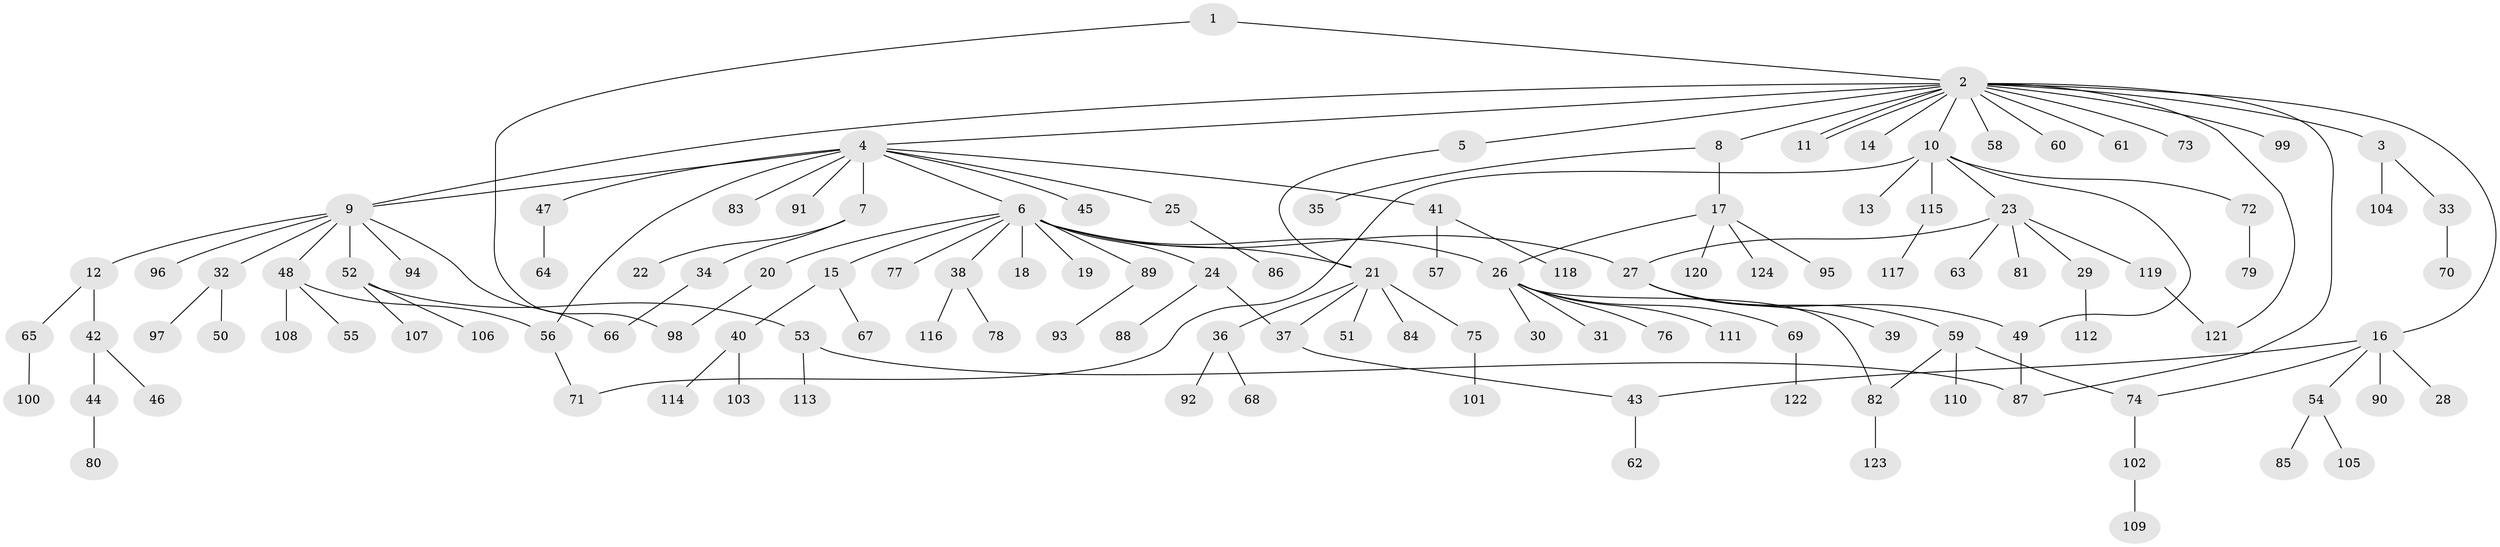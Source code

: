 // coarse degree distribution, {1: 0.8918918918918919, 4: 0.02702702702702703, 13: 0.02702702702702703, 22: 0.02702702702702703, 2: 0.02702702702702703}
// Generated by graph-tools (version 1.1) at 2025/50/03/04/25 21:50:54]
// undirected, 124 vertices, 140 edges
graph export_dot {
graph [start="1"]
  node [color=gray90,style=filled];
  1;
  2;
  3;
  4;
  5;
  6;
  7;
  8;
  9;
  10;
  11;
  12;
  13;
  14;
  15;
  16;
  17;
  18;
  19;
  20;
  21;
  22;
  23;
  24;
  25;
  26;
  27;
  28;
  29;
  30;
  31;
  32;
  33;
  34;
  35;
  36;
  37;
  38;
  39;
  40;
  41;
  42;
  43;
  44;
  45;
  46;
  47;
  48;
  49;
  50;
  51;
  52;
  53;
  54;
  55;
  56;
  57;
  58;
  59;
  60;
  61;
  62;
  63;
  64;
  65;
  66;
  67;
  68;
  69;
  70;
  71;
  72;
  73;
  74;
  75;
  76;
  77;
  78;
  79;
  80;
  81;
  82;
  83;
  84;
  85;
  86;
  87;
  88;
  89;
  90;
  91;
  92;
  93;
  94;
  95;
  96;
  97;
  98;
  99;
  100;
  101;
  102;
  103;
  104;
  105;
  106;
  107;
  108;
  109;
  110;
  111;
  112;
  113;
  114;
  115;
  116;
  117;
  118;
  119;
  120;
  121;
  122;
  123;
  124;
  1 -- 2;
  1 -- 98;
  2 -- 3;
  2 -- 4;
  2 -- 5;
  2 -- 8;
  2 -- 9;
  2 -- 10;
  2 -- 11;
  2 -- 11;
  2 -- 14;
  2 -- 16;
  2 -- 58;
  2 -- 60;
  2 -- 61;
  2 -- 73;
  2 -- 87;
  2 -- 99;
  2 -- 121;
  3 -- 33;
  3 -- 104;
  4 -- 6;
  4 -- 7;
  4 -- 9;
  4 -- 25;
  4 -- 41;
  4 -- 45;
  4 -- 47;
  4 -- 56;
  4 -- 83;
  4 -- 91;
  5 -- 21;
  6 -- 15;
  6 -- 18;
  6 -- 19;
  6 -- 20;
  6 -- 21;
  6 -- 24;
  6 -- 26;
  6 -- 27;
  6 -- 38;
  6 -- 77;
  6 -- 89;
  7 -- 22;
  7 -- 34;
  8 -- 17;
  8 -- 35;
  9 -- 12;
  9 -- 32;
  9 -- 48;
  9 -- 52;
  9 -- 66;
  9 -- 94;
  9 -- 96;
  10 -- 13;
  10 -- 23;
  10 -- 49;
  10 -- 71;
  10 -- 72;
  10 -- 115;
  12 -- 42;
  12 -- 65;
  15 -- 40;
  15 -- 67;
  16 -- 28;
  16 -- 43;
  16 -- 54;
  16 -- 74;
  16 -- 90;
  17 -- 26;
  17 -- 95;
  17 -- 120;
  17 -- 124;
  20 -- 98;
  21 -- 36;
  21 -- 37;
  21 -- 51;
  21 -- 75;
  21 -- 84;
  23 -- 27;
  23 -- 29;
  23 -- 63;
  23 -- 81;
  23 -- 119;
  24 -- 37;
  24 -- 88;
  25 -- 86;
  26 -- 30;
  26 -- 31;
  26 -- 69;
  26 -- 76;
  26 -- 82;
  26 -- 111;
  27 -- 39;
  27 -- 49;
  27 -- 59;
  29 -- 112;
  32 -- 50;
  32 -- 97;
  33 -- 70;
  34 -- 66;
  36 -- 68;
  36 -- 92;
  37 -- 43;
  38 -- 78;
  38 -- 116;
  40 -- 103;
  40 -- 114;
  41 -- 57;
  41 -- 118;
  42 -- 44;
  42 -- 46;
  43 -- 62;
  44 -- 80;
  47 -- 64;
  48 -- 55;
  48 -- 56;
  48 -- 108;
  49 -- 87;
  52 -- 53;
  52 -- 106;
  52 -- 107;
  53 -- 87;
  53 -- 113;
  54 -- 85;
  54 -- 105;
  56 -- 71;
  59 -- 74;
  59 -- 82;
  59 -- 110;
  65 -- 100;
  69 -- 122;
  72 -- 79;
  74 -- 102;
  75 -- 101;
  82 -- 123;
  89 -- 93;
  102 -- 109;
  115 -- 117;
  119 -- 121;
}
